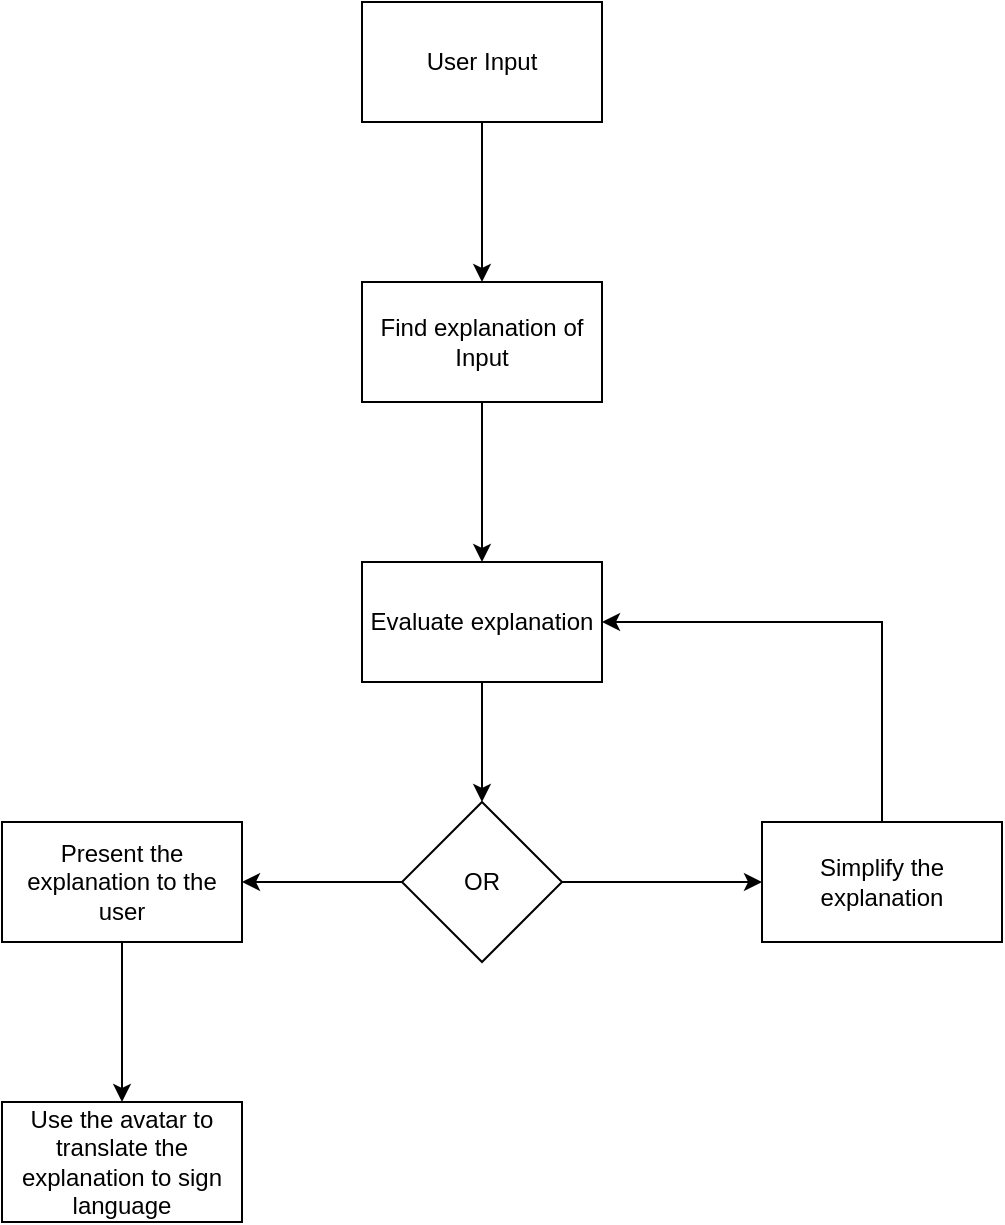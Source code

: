 <mxfile version="12.2.8" type="device" pages="1"><diagram id="5eMTFsiMyjp2MxNCRiQs" name="Page-1"><mxGraphModel dx="868" dy="494" grid="1" gridSize="10" guides="1" tooltips="1" connect="1" arrows="1" fold="1" page="1" pageScale="1" pageWidth="827" pageHeight="1169" math="0" shadow="0"><root><mxCell id="0"/><mxCell id="1" parent="0"/><mxCell id="eYLDSmLVNI5Te5FyY-cA-4" value="" style="edgeStyle=orthogonalEdgeStyle;rounded=0;orthogonalLoop=1;jettySize=auto;html=1;" parent="1" source="eYLDSmLVNI5Te5FyY-cA-1" target="eYLDSmLVNI5Te5FyY-cA-3" edge="1"><mxGeometry relative="1" as="geometry"/></mxCell><mxCell id="eYLDSmLVNI5Te5FyY-cA-1" value="User Input" style="rounded=0;whiteSpace=wrap;html=1;" parent="1" vertex="1"><mxGeometry x="240" y="80" width="120" height="60" as="geometry"/></mxCell><mxCell id="eYLDSmLVNI5Te5FyY-cA-6" value="" style="edgeStyle=orthogonalEdgeStyle;rounded=0;orthogonalLoop=1;jettySize=auto;html=1;" parent="1" source="eYLDSmLVNI5Te5FyY-cA-3" target="eYLDSmLVNI5Te5FyY-cA-5" edge="1"><mxGeometry relative="1" as="geometry"/></mxCell><mxCell id="eYLDSmLVNI5Te5FyY-cA-3" value="Find explanation of Input" style="rounded=0;whiteSpace=wrap;html=1;" parent="1" vertex="1"><mxGeometry x="240" y="220" width="120" height="60" as="geometry"/></mxCell><mxCell id="eYLDSmLVNI5Te5FyY-cA-10" style="edgeStyle=orthogonalEdgeStyle;rounded=0;orthogonalLoop=1;jettySize=auto;html=1;" parent="1" source="eYLDSmLVNI5Te5FyY-cA-5" target="eYLDSmLVNI5Te5FyY-cA-9" edge="1"><mxGeometry relative="1" as="geometry"/></mxCell><mxCell id="eYLDSmLVNI5Te5FyY-cA-5" value="Evaluate explanation" style="rounded=0;whiteSpace=wrap;html=1;" parent="1" vertex="1"><mxGeometry x="240" y="360" width="120" height="60" as="geometry"/></mxCell><mxCell id="eYLDSmLVNI5Te5FyY-cA-14" style="edgeStyle=orthogonalEdgeStyle;rounded=0;orthogonalLoop=1;jettySize=auto;html=1;" parent="1" source="eYLDSmLVNI5Te5FyY-cA-9" target="eYLDSmLVNI5Te5FyY-cA-13" edge="1"><mxGeometry relative="1" as="geometry"/></mxCell><mxCell id="eYLDSmLVNI5Te5FyY-cA-16" style="edgeStyle=orthogonalEdgeStyle;rounded=0;orthogonalLoop=1;jettySize=auto;html=1;" parent="1" source="eYLDSmLVNI5Te5FyY-cA-9" target="eYLDSmLVNI5Te5FyY-cA-15" edge="1"><mxGeometry relative="1" as="geometry"/></mxCell><mxCell id="eYLDSmLVNI5Te5FyY-cA-9" value="OR" style="rhombus;whiteSpace=wrap;html=1;" parent="1" vertex="1"><mxGeometry x="260" y="480" width="80" height="80" as="geometry"/></mxCell><mxCell id="jmCLQ9ifneZUJLs-ptmT-2" style="edgeStyle=orthogonalEdgeStyle;rounded=0;orthogonalLoop=1;jettySize=auto;html=1;" edge="1" parent="1" source="eYLDSmLVNI5Te5FyY-cA-13" target="jmCLQ9ifneZUJLs-ptmT-1"><mxGeometry relative="1" as="geometry"/></mxCell><mxCell id="eYLDSmLVNI5Te5FyY-cA-13" value="Present the explanation to the user" style="rounded=0;whiteSpace=wrap;html=1;" parent="1" vertex="1"><mxGeometry x="60" y="490" width="120" height="60" as="geometry"/></mxCell><mxCell id="eYLDSmLVNI5Te5FyY-cA-17" style="edgeStyle=orthogonalEdgeStyle;rounded=0;orthogonalLoop=1;jettySize=auto;html=1;" parent="1" source="eYLDSmLVNI5Te5FyY-cA-15" target="eYLDSmLVNI5Te5FyY-cA-5" edge="1"><mxGeometry relative="1" as="geometry"><Array as="points"><mxPoint x="500" y="390"/></Array></mxGeometry></mxCell><mxCell id="eYLDSmLVNI5Te5FyY-cA-15" value="Simplify the explanation" style="rounded=0;whiteSpace=wrap;html=1;" parent="1" vertex="1"><mxGeometry x="440" y="490" width="120" height="60" as="geometry"/></mxCell><mxCell id="jmCLQ9ifneZUJLs-ptmT-1" value="Use the avatar to translate the explanation to sign language" style="rounded=0;whiteSpace=wrap;html=1;" vertex="1" parent="1"><mxGeometry x="60" y="630" width="120" height="60" as="geometry"/></mxCell></root></mxGraphModel></diagram></mxfile>
